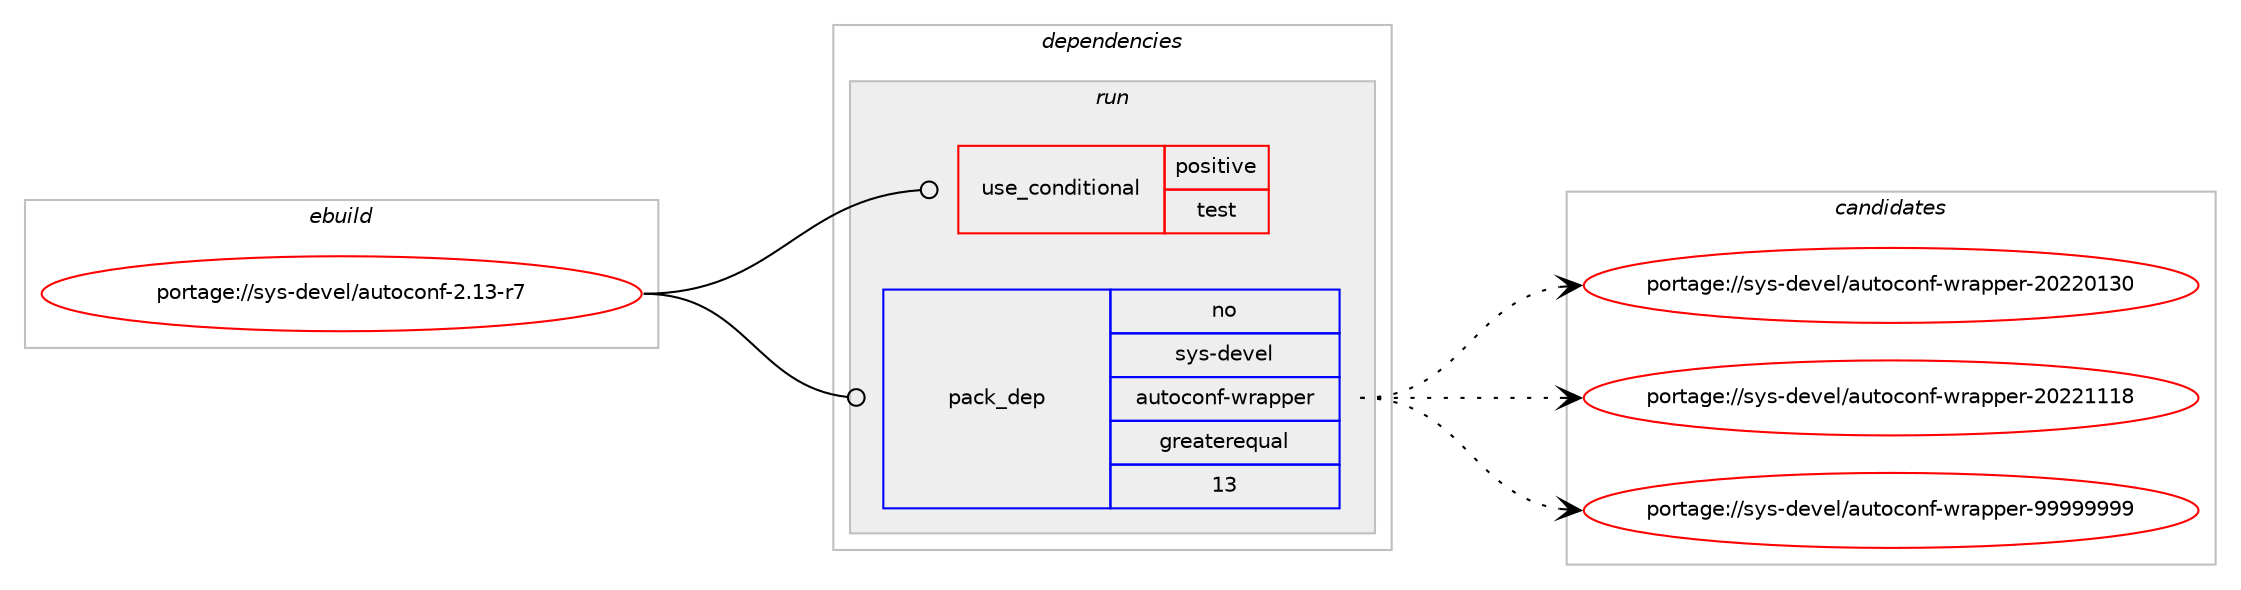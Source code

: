 digraph prolog {

# *************
# Graph options
# *************

newrank=true;
concentrate=true;
compound=true;
graph [rankdir=LR,fontname=Helvetica,fontsize=10,ranksep=1.5];#, ranksep=2.5, nodesep=0.2];
edge  [arrowhead=vee];
node  [fontname=Helvetica,fontsize=10];

# **********
# The ebuild
# **********

subgraph cluster_leftcol {
color=gray;
rank=same;
label=<<i>ebuild</i>>;
id [label="portage://sys-devel/autoconf-2.13-r7", color=red, width=4, href="../sys-devel/autoconf-2.13-r7.svg"];
}

# ****************
# The dependencies
# ****************

subgraph cluster_midcol {
color=gray;
label=<<i>dependencies</i>>;
subgraph cluster_compile {
fillcolor="#eeeeee";
style=filled;
label=<<i>compile</i>>;
}
subgraph cluster_compileandrun {
fillcolor="#eeeeee";
style=filled;
label=<<i>compile and run</i>>;
}
subgraph cluster_run {
fillcolor="#eeeeee";
style=filled;
label=<<i>run</i>>;
subgraph cond344 {
dependency1589 [label=<<TABLE BORDER="0" CELLBORDER="1" CELLSPACING="0" CELLPADDING="4"><TR><TD ROWSPAN="3" CELLPADDING="10">use_conditional</TD></TR><TR><TD>positive</TD></TR><TR><TD>test</TD></TR></TABLE>>, shape=none, color=red];
# *** BEGIN UNKNOWN DEPENDENCY TYPE (TODO) ***
# dependency1589 -> package_dependency(portage://sys-devel/autoconf-2.13-r7,run,no,dev-util,dejagnu,none,[,,],[],[])
# *** END UNKNOWN DEPENDENCY TYPE (TODO) ***

}
id:e -> dependency1589:w [weight=20,style="solid",arrowhead="odot"];
# *** BEGIN UNKNOWN DEPENDENCY TYPE (TODO) ***
# id -> package_dependency(portage://sys-devel/autoconf-2.13-r7,run,no,dev-lang,perl,none,[,,],[],[])
# *** END UNKNOWN DEPENDENCY TYPE (TODO) ***

# *** BEGIN UNKNOWN DEPENDENCY TYPE (TODO) ***
# id -> package_dependency(portage://sys-devel/autoconf-2.13-r7,run,no,sys-apps,texinfo,none,[,,],[],[])
# *** END UNKNOWN DEPENDENCY TYPE (TODO) ***

subgraph pack1244 {
dependency1590 [label=<<TABLE BORDER="0" CELLBORDER="1" CELLSPACING="0" CELLPADDING="4" WIDTH="220"><TR><TD ROWSPAN="6" CELLPADDING="30">pack_dep</TD></TR><TR><TD WIDTH="110">no</TD></TR><TR><TD>sys-devel</TD></TR><TR><TD>autoconf-wrapper</TD></TR><TR><TD>greaterequal</TD></TR><TR><TD>13</TD></TR></TABLE>>, shape=none, color=blue];
}
id:e -> dependency1590:w [weight=20,style="solid",arrowhead="odot"];
# *** BEGIN UNKNOWN DEPENDENCY TYPE (TODO) ***
# id -> package_dependency(portage://sys-devel/autoconf-2.13-r7,run,no,sys-devel,m4,none,[,,],[],[])
# *** END UNKNOWN DEPENDENCY TYPE (TODO) ***

}
}

# **************
# The candidates
# **************

subgraph cluster_choices {
rank=same;
color=gray;
label=<<i>candidates</i>>;

subgraph choice1244 {
color=black;
nodesep=1;
choice115121115451001011181011084797117116111991111101024511911497112112101114455048505048495148 [label="portage://sys-devel/autoconf-wrapper-20220130", color=red, width=4,href="../sys-devel/autoconf-wrapper-20220130.svg"];
choice115121115451001011181011084797117116111991111101024511911497112112101114455048505049494956 [label="portage://sys-devel/autoconf-wrapper-20221118", color=red, width=4,href="../sys-devel/autoconf-wrapper-20221118.svg"];
choice115121115451001011181011084797117116111991111101024511911497112112101114455757575757575757 [label="portage://sys-devel/autoconf-wrapper-99999999", color=red, width=4,href="../sys-devel/autoconf-wrapper-99999999.svg"];
dependency1590:e -> choice115121115451001011181011084797117116111991111101024511911497112112101114455048505048495148:w [style=dotted,weight="100"];
dependency1590:e -> choice115121115451001011181011084797117116111991111101024511911497112112101114455048505049494956:w [style=dotted,weight="100"];
dependency1590:e -> choice115121115451001011181011084797117116111991111101024511911497112112101114455757575757575757:w [style=dotted,weight="100"];
}
}

}
